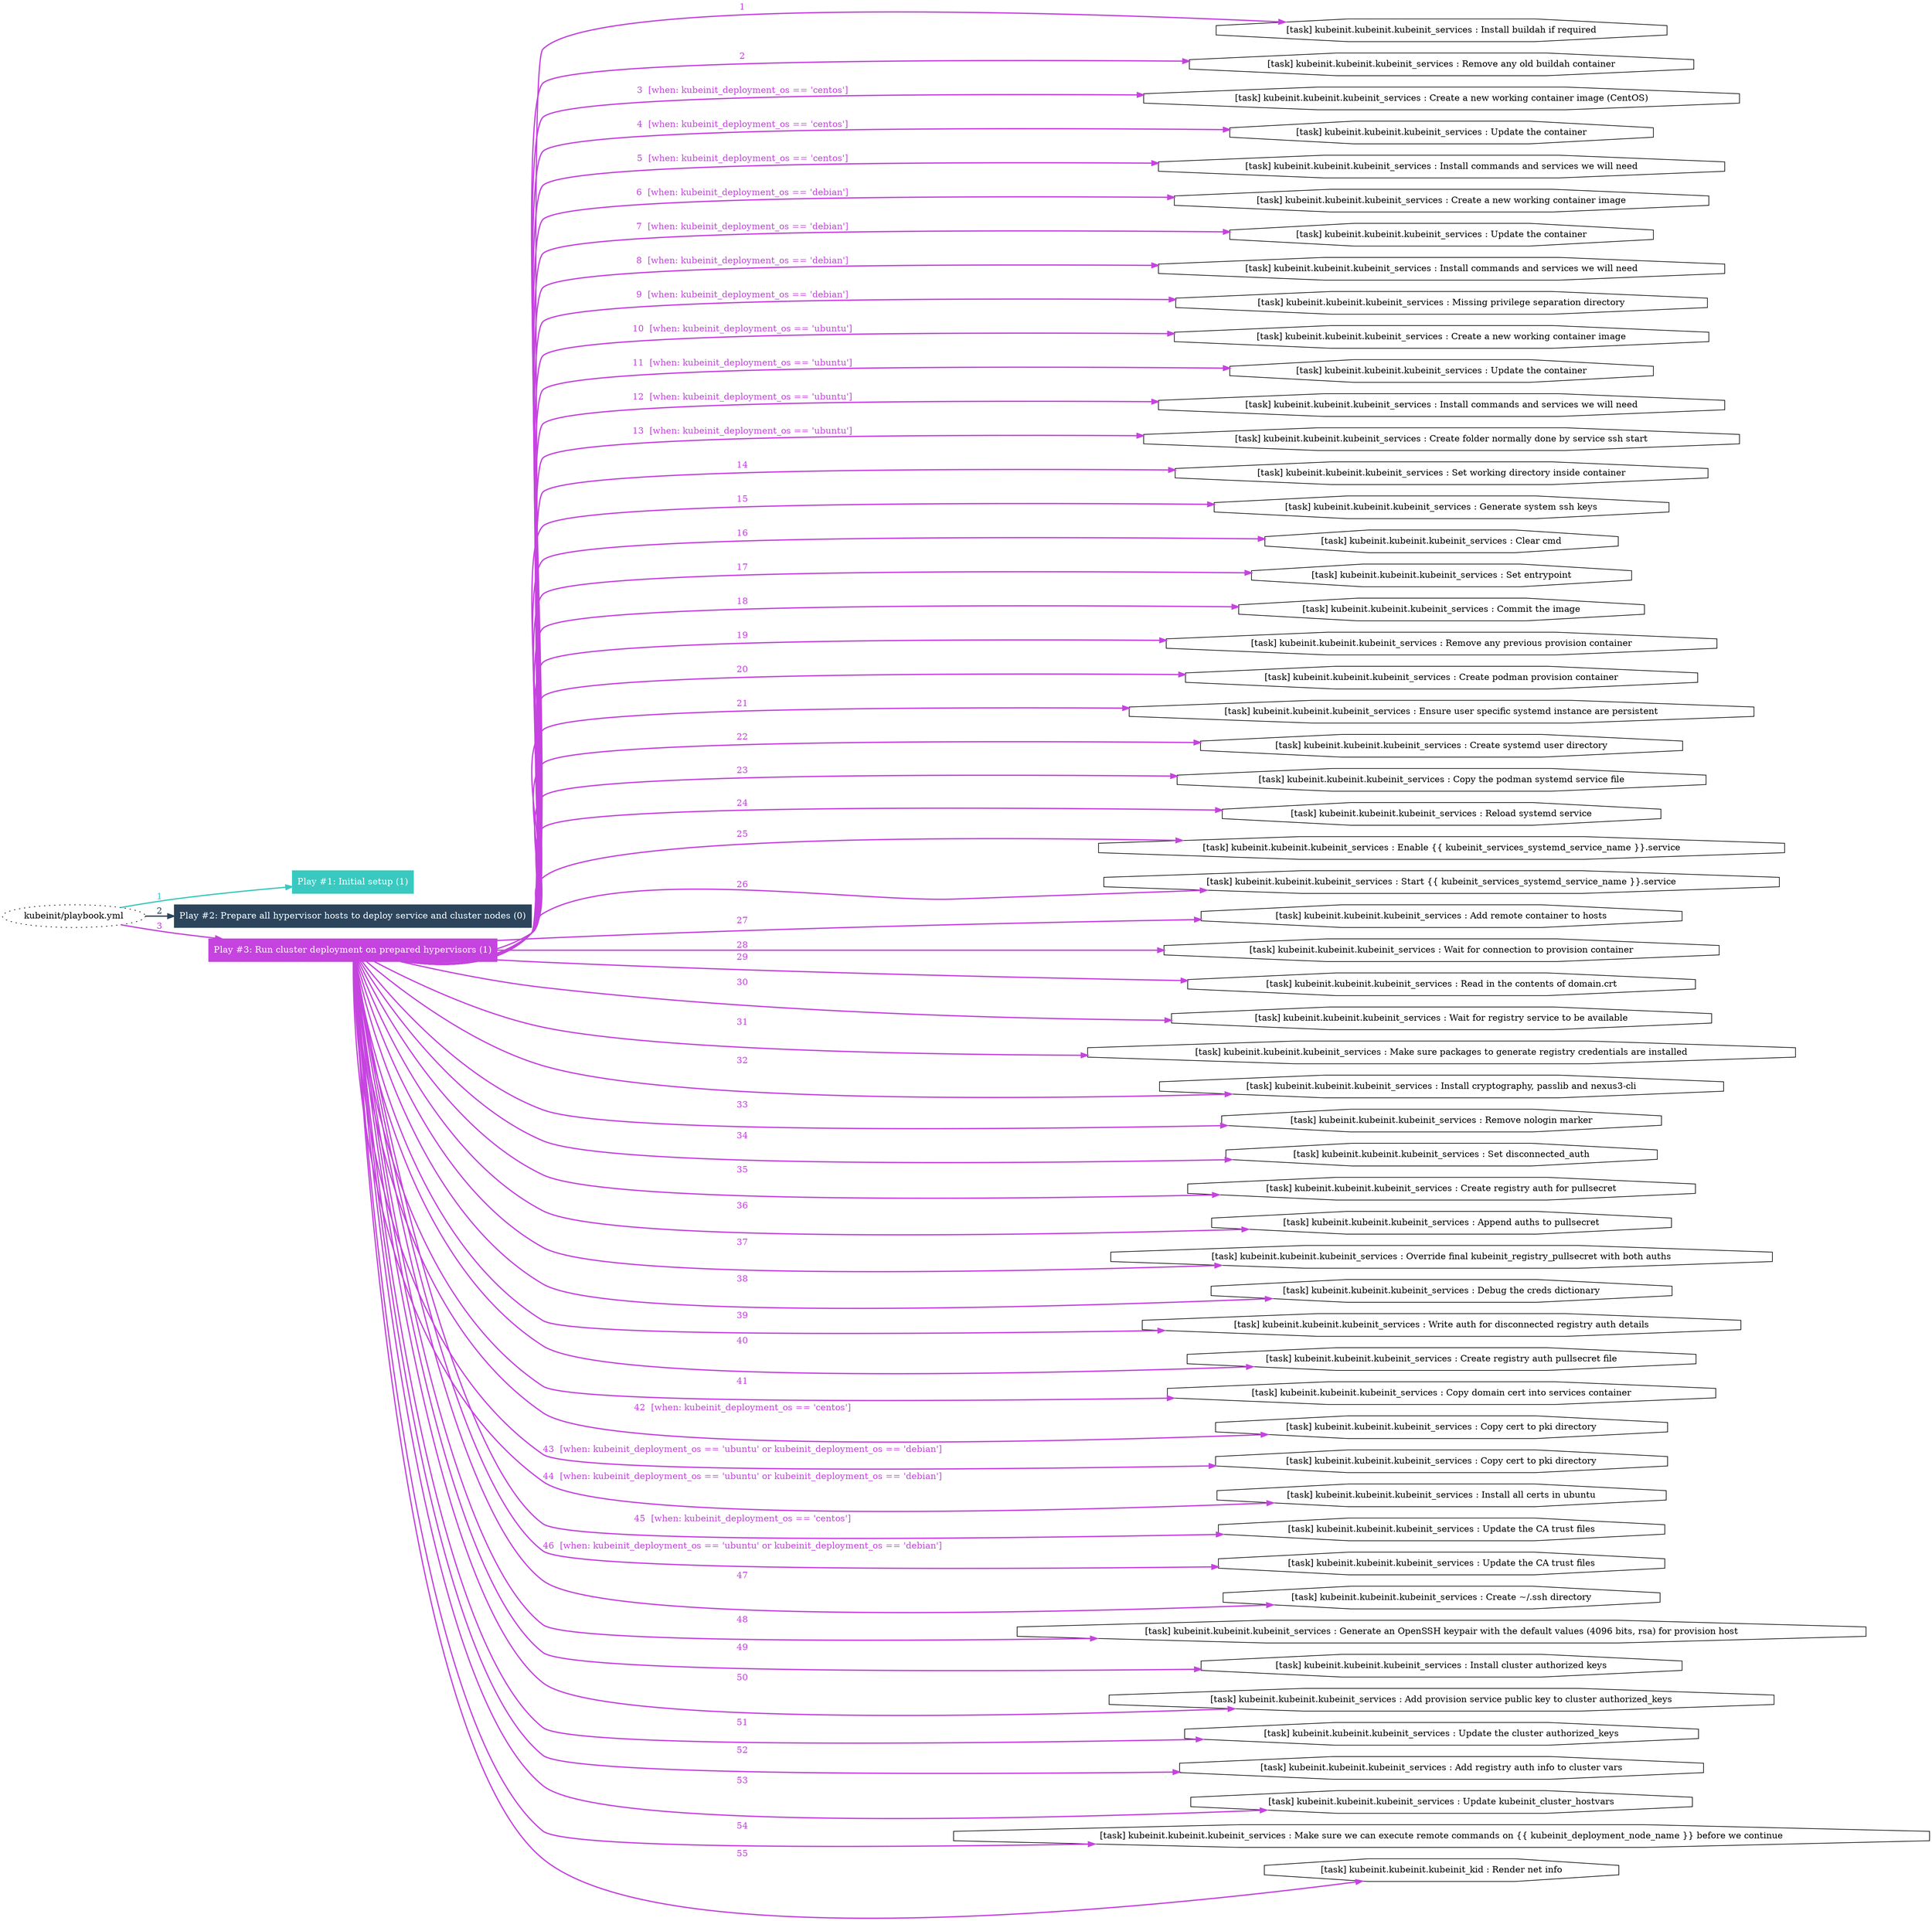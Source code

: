digraph "kubeinit/playbook.yml "{
	graph [concentrate=true ordering=in rankdir=LR ratio=fill]
	edge [esep=5 sep=10]
	"kubeinit/playbook.yml" [id=root_node style=dotted]
	subgraph "Play #1: Initial setup (1) "{
		"Play #1: Initial setup (1)" [color="#3ac9c0" fontcolor="#ffffff" id="play_6ab65311-5c25-40d4-bf5a-735ad8bb4994" shape=box style=filled tooltip=localhost]
		"kubeinit/playbook.yml" -> "Play #1: Initial setup (1)" [label=1 color="#3ac9c0" fontcolor="#3ac9c0" id="edge_aff47054-488e-4f40-a6bc-65b5006bfea0" style=bold]
	}
	subgraph "Play #2: Prepare all hypervisor hosts to deploy service and cluster nodes (0) "{
		"Play #2: Prepare all hypervisor hosts to deploy service and cluster nodes (0)" [color="#2c455c" fontcolor="#ffffff" id="play_67693858-d29e-4ac5-90c4-65c621ca7df1" shape=box style=filled tooltip=""]
		"kubeinit/playbook.yml" -> "Play #2: Prepare all hypervisor hosts to deploy service and cluster nodes (0)" [label=2 color="#2c455c" fontcolor="#2c455c" id="edge_d981e5c6-7f38-4b5e-be36-57587ce1ba1a" style=bold]
	}
	subgraph "Play #3: Run cluster deployment on prepared hypervisors (1) "{
		"Play #3: Run cluster deployment on prepared hypervisors (1)" [color="#c543df" fontcolor="#ffffff" id="play_ebe91c68-7a41-4fd0-bbce-edbd3e7e6be9" shape=box style=filled tooltip=localhost]
		"kubeinit/playbook.yml" -> "Play #3: Run cluster deployment on prepared hypervisors (1)" [label=3 color="#c543df" fontcolor="#c543df" id="edge_4823a065-46b0-4749-8b41-feccc7946d66" style=bold]
		"task_b3bd24d8-a786-40e4-839d-4e34785ba7ea" [label="[task] kubeinit.kubeinit.kubeinit_services : Install buildah if required" id="task_b3bd24d8-a786-40e4-839d-4e34785ba7ea" shape=octagon tooltip="[task] kubeinit.kubeinit.kubeinit_services : Install buildah if required"]
		"Play #3: Run cluster deployment on prepared hypervisors (1)" -> "task_b3bd24d8-a786-40e4-839d-4e34785ba7ea" [label=1 color="#c543df" fontcolor="#c543df" id="edge_3fe0a6f7-67aa-4d27-83c7-7aea40823a4d" style=bold]
		"task_4aab45af-093f-4416-af53-b38133564e19" [label="[task] kubeinit.kubeinit.kubeinit_services : Remove any old buildah container" id="task_4aab45af-093f-4416-af53-b38133564e19" shape=octagon tooltip="[task] kubeinit.kubeinit.kubeinit_services : Remove any old buildah container"]
		"Play #3: Run cluster deployment on prepared hypervisors (1)" -> "task_4aab45af-093f-4416-af53-b38133564e19" [label=2 color="#c543df" fontcolor="#c543df" id="edge_5ee30f55-79c3-44f0-bd77-ab4e0d26d487" style=bold]
		"task_fa4e11ec-ff54-41e3-acc2-f9c93b279f32" [label="[task] kubeinit.kubeinit.kubeinit_services : Create a new working container image (CentOS)" id="task_fa4e11ec-ff54-41e3-acc2-f9c93b279f32" shape=octagon tooltip="[task] kubeinit.kubeinit.kubeinit_services : Create a new working container image (CentOS)"]
		"Play #3: Run cluster deployment on prepared hypervisors (1)" -> "task_fa4e11ec-ff54-41e3-acc2-f9c93b279f32" [label="3  [when: kubeinit_deployment_os == 'centos']" color="#c543df" fontcolor="#c543df" id="edge_846c6291-268c-4b70-a5bf-929d988687bd" style=bold]
		"task_98cff86a-09bf-468a-9048-bf35801f59b9" [label="[task] kubeinit.kubeinit.kubeinit_services : Update the container" id="task_98cff86a-09bf-468a-9048-bf35801f59b9" shape=octagon tooltip="[task] kubeinit.kubeinit.kubeinit_services : Update the container"]
		"Play #3: Run cluster deployment on prepared hypervisors (1)" -> "task_98cff86a-09bf-468a-9048-bf35801f59b9" [label="4  [when: kubeinit_deployment_os == 'centos']" color="#c543df" fontcolor="#c543df" id="edge_bd1c5a14-87dd-46e6-8387-406d702874c4" style=bold]
		"task_234d7b87-981f-4d5c-943d-5c49c489e5e2" [label="[task] kubeinit.kubeinit.kubeinit_services : Install commands and services we will need" id="task_234d7b87-981f-4d5c-943d-5c49c489e5e2" shape=octagon tooltip="[task] kubeinit.kubeinit.kubeinit_services : Install commands and services we will need"]
		"Play #3: Run cluster deployment on prepared hypervisors (1)" -> "task_234d7b87-981f-4d5c-943d-5c49c489e5e2" [label="5  [when: kubeinit_deployment_os == 'centos']" color="#c543df" fontcolor="#c543df" id="edge_f67fe371-2513-499e-ba10-e1959912b400" style=bold]
		"task_aa9f7a98-5df5-48d5-85f4-fb421773669a" [label="[task] kubeinit.kubeinit.kubeinit_services : Create a new working container image" id="task_aa9f7a98-5df5-48d5-85f4-fb421773669a" shape=octagon tooltip="[task] kubeinit.kubeinit.kubeinit_services : Create a new working container image"]
		"Play #3: Run cluster deployment on prepared hypervisors (1)" -> "task_aa9f7a98-5df5-48d5-85f4-fb421773669a" [label="6  [when: kubeinit_deployment_os == 'debian']" color="#c543df" fontcolor="#c543df" id="edge_76898c19-2728-4fcf-a75b-10c5f180f22f" style=bold]
		"task_020b110d-bc61-4351-868b-2fc62ff218d6" [label="[task] kubeinit.kubeinit.kubeinit_services : Update the container" id="task_020b110d-bc61-4351-868b-2fc62ff218d6" shape=octagon tooltip="[task] kubeinit.kubeinit.kubeinit_services : Update the container"]
		"Play #3: Run cluster deployment on prepared hypervisors (1)" -> "task_020b110d-bc61-4351-868b-2fc62ff218d6" [label="7  [when: kubeinit_deployment_os == 'debian']" color="#c543df" fontcolor="#c543df" id="edge_3c988629-52cd-41c3-94ee-76fe963fa197" style=bold]
		"task_fdc81932-6f10-4f6b-b86a-3387b7e2a9e9" [label="[task] kubeinit.kubeinit.kubeinit_services : Install commands and services we will need" id="task_fdc81932-6f10-4f6b-b86a-3387b7e2a9e9" shape=octagon tooltip="[task] kubeinit.kubeinit.kubeinit_services : Install commands and services we will need"]
		"Play #3: Run cluster deployment on prepared hypervisors (1)" -> "task_fdc81932-6f10-4f6b-b86a-3387b7e2a9e9" [label="8  [when: kubeinit_deployment_os == 'debian']" color="#c543df" fontcolor="#c543df" id="edge_92564347-d7c9-4d45-8bff-ffe7f2a0eb73" style=bold]
		"task_f595600e-2270-4803-8b43-51dc6ae740de" [label="[task] kubeinit.kubeinit.kubeinit_services : Missing privilege separation directory" id="task_f595600e-2270-4803-8b43-51dc6ae740de" shape=octagon tooltip="[task] kubeinit.kubeinit.kubeinit_services : Missing privilege separation directory"]
		"Play #3: Run cluster deployment on prepared hypervisors (1)" -> "task_f595600e-2270-4803-8b43-51dc6ae740de" [label="9  [when: kubeinit_deployment_os == 'debian']" color="#c543df" fontcolor="#c543df" id="edge_25dbff9c-b1a8-4bf1-a7a9-6acf2f6a0fbc" style=bold]
		"task_10ceee0e-c735-430e-adc5-4f51bcb3041e" [label="[task] kubeinit.kubeinit.kubeinit_services : Create a new working container image" id="task_10ceee0e-c735-430e-adc5-4f51bcb3041e" shape=octagon tooltip="[task] kubeinit.kubeinit.kubeinit_services : Create a new working container image"]
		"Play #3: Run cluster deployment on prepared hypervisors (1)" -> "task_10ceee0e-c735-430e-adc5-4f51bcb3041e" [label="10  [when: kubeinit_deployment_os == 'ubuntu']" color="#c543df" fontcolor="#c543df" id="edge_a12d259d-db15-490c-b03f-a87728d79954" style=bold]
		"task_68370648-68de-4712-9f06-517ddbe3d16c" [label="[task] kubeinit.kubeinit.kubeinit_services : Update the container" id="task_68370648-68de-4712-9f06-517ddbe3d16c" shape=octagon tooltip="[task] kubeinit.kubeinit.kubeinit_services : Update the container"]
		"Play #3: Run cluster deployment on prepared hypervisors (1)" -> "task_68370648-68de-4712-9f06-517ddbe3d16c" [label="11  [when: kubeinit_deployment_os == 'ubuntu']" color="#c543df" fontcolor="#c543df" id="edge_d4554187-577a-49ec-b255-95ae459ddce4" style=bold]
		"task_d18cb622-7779-485d-9416-eb8d6a9fecf5" [label="[task] kubeinit.kubeinit.kubeinit_services : Install commands and services we will need" id="task_d18cb622-7779-485d-9416-eb8d6a9fecf5" shape=octagon tooltip="[task] kubeinit.kubeinit.kubeinit_services : Install commands and services we will need"]
		"Play #3: Run cluster deployment on prepared hypervisors (1)" -> "task_d18cb622-7779-485d-9416-eb8d6a9fecf5" [label="12  [when: kubeinit_deployment_os == 'ubuntu']" color="#c543df" fontcolor="#c543df" id="edge_e4014ae6-a1be-4b8c-bedd-fa69643c2b26" style=bold]
		"task_ad97e846-b5a8-46b1-b5d5-bdcaacb3e7cf" [label="[task] kubeinit.kubeinit.kubeinit_services : Create folder normally done by service ssh start" id="task_ad97e846-b5a8-46b1-b5d5-bdcaacb3e7cf" shape=octagon tooltip="[task] kubeinit.kubeinit.kubeinit_services : Create folder normally done by service ssh start"]
		"Play #3: Run cluster deployment on prepared hypervisors (1)" -> "task_ad97e846-b5a8-46b1-b5d5-bdcaacb3e7cf" [label="13  [when: kubeinit_deployment_os == 'ubuntu']" color="#c543df" fontcolor="#c543df" id="edge_7b4bb98a-fc24-453a-8079-fea1308e6312" style=bold]
		"task_b328f86d-1628-4ddc-9604-de8dc9dc1987" [label="[task] kubeinit.kubeinit.kubeinit_services : Set working directory inside container" id="task_b328f86d-1628-4ddc-9604-de8dc9dc1987" shape=octagon tooltip="[task] kubeinit.kubeinit.kubeinit_services : Set working directory inside container"]
		"Play #3: Run cluster deployment on prepared hypervisors (1)" -> "task_b328f86d-1628-4ddc-9604-de8dc9dc1987" [label=14 color="#c543df" fontcolor="#c543df" id="edge_4dd54e74-c07a-4704-b6fd-f4f21a3db85a" style=bold]
		"task_65233bfd-d524-4661-b6bf-4dcdb426f948" [label="[task] kubeinit.kubeinit.kubeinit_services : Generate system ssh keys" id="task_65233bfd-d524-4661-b6bf-4dcdb426f948" shape=octagon tooltip="[task] kubeinit.kubeinit.kubeinit_services : Generate system ssh keys"]
		"Play #3: Run cluster deployment on prepared hypervisors (1)" -> "task_65233bfd-d524-4661-b6bf-4dcdb426f948" [label=15 color="#c543df" fontcolor="#c543df" id="edge_2b5aca3a-1d27-48db-9957-9c3e5b8e9d12" style=bold]
		"task_3dbe703a-fc38-472a-a575-9d0505ed17ce" [label="[task] kubeinit.kubeinit.kubeinit_services : Clear cmd" id="task_3dbe703a-fc38-472a-a575-9d0505ed17ce" shape=octagon tooltip="[task] kubeinit.kubeinit.kubeinit_services : Clear cmd"]
		"Play #3: Run cluster deployment on prepared hypervisors (1)" -> "task_3dbe703a-fc38-472a-a575-9d0505ed17ce" [label=16 color="#c543df" fontcolor="#c543df" id="edge_d07412bf-ef66-4c56-ac99-fa06105777ef" style=bold]
		"task_b4f3150e-9d7c-477f-ab92-7acf3a046f29" [label="[task] kubeinit.kubeinit.kubeinit_services : Set entrypoint" id="task_b4f3150e-9d7c-477f-ab92-7acf3a046f29" shape=octagon tooltip="[task] kubeinit.kubeinit.kubeinit_services : Set entrypoint"]
		"Play #3: Run cluster deployment on prepared hypervisors (1)" -> "task_b4f3150e-9d7c-477f-ab92-7acf3a046f29" [label=17 color="#c543df" fontcolor="#c543df" id="edge_5c38941f-74ed-4db7-9fc0-1399b7e73763" style=bold]
		"task_129eae02-1276-431b-aa69-66cc29fb5e60" [label="[task] kubeinit.kubeinit.kubeinit_services : Commit the image" id="task_129eae02-1276-431b-aa69-66cc29fb5e60" shape=octagon tooltip="[task] kubeinit.kubeinit.kubeinit_services : Commit the image"]
		"Play #3: Run cluster deployment on prepared hypervisors (1)" -> "task_129eae02-1276-431b-aa69-66cc29fb5e60" [label=18 color="#c543df" fontcolor="#c543df" id="edge_07a45e2b-dd22-4eba-a383-ea8765869dfd" style=bold]
		"task_4c1c84a4-22a4-43f5-8af5-d722d8f3b874" [label="[task] kubeinit.kubeinit.kubeinit_services : Remove any previous provision container" id="task_4c1c84a4-22a4-43f5-8af5-d722d8f3b874" shape=octagon tooltip="[task] kubeinit.kubeinit.kubeinit_services : Remove any previous provision container"]
		"Play #3: Run cluster deployment on prepared hypervisors (1)" -> "task_4c1c84a4-22a4-43f5-8af5-d722d8f3b874" [label=19 color="#c543df" fontcolor="#c543df" id="edge_6dacf46a-dfdd-460e-a389-ff5586933d14" style=bold]
		"task_26914ced-340b-45d8-98e2-eeccb6e18884" [label="[task] kubeinit.kubeinit.kubeinit_services : Create podman provision container" id="task_26914ced-340b-45d8-98e2-eeccb6e18884" shape=octagon tooltip="[task] kubeinit.kubeinit.kubeinit_services : Create podman provision container"]
		"Play #3: Run cluster deployment on prepared hypervisors (1)" -> "task_26914ced-340b-45d8-98e2-eeccb6e18884" [label=20 color="#c543df" fontcolor="#c543df" id="edge_49d59f20-7279-48b1-aab2-c2295e762509" style=bold]
		"task_58bb41a4-6fca-4d64-8bb7-1f82c7651a6a" [label="[task] kubeinit.kubeinit.kubeinit_services : Ensure user specific systemd instance are persistent" id="task_58bb41a4-6fca-4d64-8bb7-1f82c7651a6a" shape=octagon tooltip="[task] kubeinit.kubeinit.kubeinit_services : Ensure user specific systemd instance are persistent"]
		"Play #3: Run cluster deployment on prepared hypervisors (1)" -> "task_58bb41a4-6fca-4d64-8bb7-1f82c7651a6a" [label=21 color="#c543df" fontcolor="#c543df" id="edge_eac1d40e-b30e-47d0-beed-843aa22fa675" style=bold]
		"task_00a9f300-bf98-4f32-904b-ea0ea757fc3a" [label="[task] kubeinit.kubeinit.kubeinit_services : Create systemd user directory" id="task_00a9f300-bf98-4f32-904b-ea0ea757fc3a" shape=octagon tooltip="[task] kubeinit.kubeinit.kubeinit_services : Create systemd user directory"]
		"Play #3: Run cluster deployment on prepared hypervisors (1)" -> "task_00a9f300-bf98-4f32-904b-ea0ea757fc3a" [label=22 color="#c543df" fontcolor="#c543df" id="edge_0a92b1da-e732-4eb9-99c8-f1e9d7541f2d" style=bold]
		"task_7ab8fffb-9818-443a-9d65-25a52bea6608" [label="[task] kubeinit.kubeinit.kubeinit_services : Copy the podman systemd service file" id="task_7ab8fffb-9818-443a-9d65-25a52bea6608" shape=octagon tooltip="[task] kubeinit.kubeinit.kubeinit_services : Copy the podman systemd service file"]
		"Play #3: Run cluster deployment on prepared hypervisors (1)" -> "task_7ab8fffb-9818-443a-9d65-25a52bea6608" [label=23 color="#c543df" fontcolor="#c543df" id="edge_57bb5159-2d08-451f-8d58-8666f65f89ed" style=bold]
		"task_3ffcd307-e853-41b3-8a4b-8ee5dd8fd565" [label="[task] kubeinit.kubeinit.kubeinit_services : Reload systemd service" id="task_3ffcd307-e853-41b3-8a4b-8ee5dd8fd565" shape=octagon tooltip="[task] kubeinit.kubeinit.kubeinit_services : Reload systemd service"]
		"Play #3: Run cluster deployment on prepared hypervisors (1)" -> "task_3ffcd307-e853-41b3-8a4b-8ee5dd8fd565" [label=24 color="#c543df" fontcolor="#c543df" id="edge_a2f79185-90d0-42f9-b459-2a6520341738" style=bold]
		"task_947f640a-5c54-47af-b165-b04d79171726" [label="[task] kubeinit.kubeinit.kubeinit_services : Enable {{ kubeinit_services_systemd_service_name }}.service" id="task_947f640a-5c54-47af-b165-b04d79171726" shape=octagon tooltip="[task] kubeinit.kubeinit.kubeinit_services : Enable {{ kubeinit_services_systemd_service_name }}.service"]
		"Play #3: Run cluster deployment on prepared hypervisors (1)" -> "task_947f640a-5c54-47af-b165-b04d79171726" [label=25 color="#c543df" fontcolor="#c543df" id="edge_24093ad5-7201-4a23-a75f-e41b057abeb1" style=bold]
		"task_9b1a7f4c-8341-48f1-b618-e97dd9b5734d" [label="[task] kubeinit.kubeinit.kubeinit_services : Start {{ kubeinit_services_systemd_service_name }}.service" id="task_9b1a7f4c-8341-48f1-b618-e97dd9b5734d" shape=octagon tooltip="[task] kubeinit.kubeinit.kubeinit_services : Start {{ kubeinit_services_systemd_service_name }}.service"]
		"Play #3: Run cluster deployment on prepared hypervisors (1)" -> "task_9b1a7f4c-8341-48f1-b618-e97dd9b5734d" [label=26 color="#c543df" fontcolor="#c543df" id="edge_a387e1e3-03b8-4393-854b-9456b25d993e" style=bold]
		"task_439c823e-bead-4696-b1a2-550dbd79f2ab" [label="[task] kubeinit.kubeinit.kubeinit_services : Add remote container to hosts" id="task_439c823e-bead-4696-b1a2-550dbd79f2ab" shape=octagon tooltip="[task] kubeinit.kubeinit.kubeinit_services : Add remote container to hosts"]
		"Play #3: Run cluster deployment on prepared hypervisors (1)" -> "task_439c823e-bead-4696-b1a2-550dbd79f2ab" [label=27 color="#c543df" fontcolor="#c543df" id="edge_969fb8e8-4bf9-4b2c-ac67-7e8fe2bb72e2" style=bold]
		"task_8232e2a9-5de0-4c86-948a-7a600a06a43d" [label="[task] kubeinit.kubeinit.kubeinit_services : Wait for connection to provision container" id="task_8232e2a9-5de0-4c86-948a-7a600a06a43d" shape=octagon tooltip="[task] kubeinit.kubeinit.kubeinit_services : Wait for connection to provision container"]
		"Play #3: Run cluster deployment on prepared hypervisors (1)" -> "task_8232e2a9-5de0-4c86-948a-7a600a06a43d" [label=28 color="#c543df" fontcolor="#c543df" id="edge_e36f60bf-4c90-4341-b338-35bf45e846b0" style=bold]
		"task_4ada01dd-3177-4cb8-bdad-ca0cc882b95b" [label="[task] kubeinit.kubeinit.kubeinit_services : Read in the contents of domain.crt" id="task_4ada01dd-3177-4cb8-bdad-ca0cc882b95b" shape=octagon tooltip="[task] kubeinit.kubeinit.kubeinit_services : Read in the contents of domain.crt"]
		"Play #3: Run cluster deployment on prepared hypervisors (1)" -> "task_4ada01dd-3177-4cb8-bdad-ca0cc882b95b" [label=29 color="#c543df" fontcolor="#c543df" id="edge_2a1e2389-4bd1-4274-8d90-22fc0a11f442" style=bold]
		"task_5f972857-a8d1-4cce-a1af-673d591bf452" [label="[task] kubeinit.kubeinit.kubeinit_services : Wait for registry service to be available" id="task_5f972857-a8d1-4cce-a1af-673d591bf452" shape=octagon tooltip="[task] kubeinit.kubeinit.kubeinit_services : Wait for registry service to be available"]
		"Play #3: Run cluster deployment on prepared hypervisors (1)" -> "task_5f972857-a8d1-4cce-a1af-673d591bf452" [label=30 color="#c543df" fontcolor="#c543df" id="edge_2e7a005d-e1f8-43e9-9706-c1444d51751d" style=bold]
		"task_be5fb900-9760-4f20-bcd9-3e9235a822a0" [label="[task] kubeinit.kubeinit.kubeinit_services : Make sure packages to generate registry credentials are installed" id="task_be5fb900-9760-4f20-bcd9-3e9235a822a0" shape=octagon tooltip="[task] kubeinit.kubeinit.kubeinit_services : Make sure packages to generate registry credentials are installed"]
		"Play #3: Run cluster deployment on prepared hypervisors (1)" -> "task_be5fb900-9760-4f20-bcd9-3e9235a822a0" [label=31 color="#c543df" fontcolor="#c543df" id="edge_eb12a08e-8241-4149-a926-8adfb9bae28c" style=bold]
		"task_e37a32f0-9aa2-4649-aa97-89fc895bebb6" [label="[task] kubeinit.kubeinit.kubeinit_services : Install cryptography, passlib and nexus3-cli" id="task_e37a32f0-9aa2-4649-aa97-89fc895bebb6" shape=octagon tooltip="[task] kubeinit.kubeinit.kubeinit_services : Install cryptography, passlib and nexus3-cli"]
		"Play #3: Run cluster deployment on prepared hypervisors (1)" -> "task_e37a32f0-9aa2-4649-aa97-89fc895bebb6" [label=32 color="#c543df" fontcolor="#c543df" id="edge_617b283f-2cb2-4eca-8f6e-09f83e4af25b" style=bold]
		"task_3bc232a8-3c0f-40aa-b750-cc9032ae3ed1" [label="[task] kubeinit.kubeinit.kubeinit_services : Remove nologin marker" id="task_3bc232a8-3c0f-40aa-b750-cc9032ae3ed1" shape=octagon tooltip="[task] kubeinit.kubeinit.kubeinit_services : Remove nologin marker"]
		"Play #3: Run cluster deployment on prepared hypervisors (1)" -> "task_3bc232a8-3c0f-40aa-b750-cc9032ae3ed1" [label=33 color="#c543df" fontcolor="#c543df" id="edge_d5fd57d8-de90-413a-9f40-5afd2af6ce22" style=bold]
		"task_887a75fc-df11-48b0-bd82-518002215994" [label="[task] kubeinit.kubeinit.kubeinit_services : Set disconnected_auth" id="task_887a75fc-df11-48b0-bd82-518002215994" shape=octagon tooltip="[task] kubeinit.kubeinit.kubeinit_services : Set disconnected_auth"]
		"Play #3: Run cluster deployment on prepared hypervisors (1)" -> "task_887a75fc-df11-48b0-bd82-518002215994" [label=34 color="#c543df" fontcolor="#c543df" id="edge_1ee1cf5a-2bf2-48ed-94d0-a629e5a44f34" style=bold]
		"task_c01a26e2-2b0f-4728-99de-baac260b8d6b" [label="[task] kubeinit.kubeinit.kubeinit_services : Create registry auth for pullsecret" id="task_c01a26e2-2b0f-4728-99de-baac260b8d6b" shape=octagon tooltip="[task] kubeinit.kubeinit.kubeinit_services : Create registry auth for pullsecret"]
		"Play #3: Run cluster deployment on prepared hypervisors (1)" -> "task_c01a26e2-2b0f-4728-99de-baac260b8d6b" [label=35 color="#c543df" fontcolor="#c543df" id="edge_b44e303c-e40e-434f-8022-8239d56db114" style=bold]
		"task_8aae4450-14f9-4662-af54-8dc464fd5b49" [label="[task] kubeinit.kubeinit.kubeinit_services : Append auths to pullsecret" id="task_8aae4450-14f9-4662-af54-8dc464fd5b49" shape=octagon tooltip="[task] kubeinit.kubeinit.kubeinit_services : Append auths to pullsecret"]
		"Play #3: Run cluster deployment on prepared hypervisors (1)" -> "task_8aae4450-14f9-4662-af54-8dc464fd5b49" [label=36 color="#c543df" fontcolor="#c543df" id="edge_3da99c3b-ec28-4249-920e-5f34d8d2b2f6" style=bold]
		"task_ea399878-238a-4349-a0da-a314333e33e9" [label="[task] kubeinit.kubeinit.kubeinit_services : Override final kubeinit_registry_pullsecret with both auths" id="task_ea399878-238a-4349-a0da-a314333e33e9" shape=octagon tooltip="[task] kubeinit.kubeinit.kubeinit_services : Override final kubeinit_registry_pullsecret with both auths"]
		"Play #3: Run cluster deployment on prepared hypervisors (1)" -> "task_ea399878-238a-4349-a0da-a314333e33e9" [label=37 color="#c543df" fontcolor="#c543df" id="edge_6347c3ef-a9ec-4375-bf5d-27f21f3c86b1" style=bold]
		"task_bcb25bab-a0eb-42b6-a216-e97e7425ff3b" [label="[task] kubeinit.kubeinit.kubeinit_services : Debug the creds dictionary" id="task_bcb25bab-a0eb-42b6-a216-e97e7425ff3b" shape=octagon tooltip="[task] kubeinit.kubeinit.kubeinit_services : Debug the creds dictionary"]
		"Play #3: Run cluster deployment on prepared hypervisors (1)" -> "task_bcb25bab-a0eb-42b6-a216-e97e7425ff3b" [label=38 color="#c543df" fontcolor="#c543df" id="edge_177ccb95-7b95-4a59-a29f-91d46eb9a819" style=bold]
		"task_bd20a371-70fa-4207-93b7-e750549a17ff" [label="[task] kubeinit.kubeinit.kubeinit_services : Write auth for disconnected registry auth details" id="task_bd20a371-70fa-4207-93b7-e750549a17ff" shape=octagon tooltip="[task] kubeinit.kubeinit.kubeinit_services : Write auth for disconnected registry auth details"]
		"Play #3: Run cluster deployment on prepared hypervisors (1)" -> "task_bd20a371-70fa-4207-93b7-e750549a17ff" [label=39 color="#c543df" fontcolor="#c543df" id="edge_2c611b36-e750-418f-a9f9-6bc71b02857c" style=bold]
		"task_8b99036b-9b5e-478c-8062-2f322047f96a" [label="[task] kubeinit.kubeinit.kubeinit_services : Create registry auth pullsecret file" id="task_8b99036b-9b5e-478c-8062-2f322047f96a" shape=octagon tooltip="[task] kubeinit.kubeinit.kubeinit_services : Create registry auth pullsecret file"]
		"Play #3: Run cluster deployment on prepared hypervisors (1)" -> "task_8b99036b-9b5e-478c-8062-2f322047f96a" [label=40 color="#c543df" fontcolor="#c543df" id="edge_b1751b39-844a-4084-bf82-11753ad78108" style=bold]
		"task_fab2b4c5-94d2-412f-8177-7cb9ea048eb3" [label="[task] kubeinit.kubeinit.kubeinit_services : Copy domain cert into services container" id="task_fab2b4c5-94d2-412f-8177-7cb9ea048eb3" shape=octagon tooltip="[task] kubeinit.kubeinit.kubeinit_services : Copy domain cert into services container"]
		"Play #3: Run cluster deployment on prepared hypervisors (1)" -> "task_fab2b4c5-94d2-412f-8177-7cb9ea048eb3" [label=41 color="#c543df" fontcolor="#c543df" id="edge_0bf395d7-7fe2-4fa8-bccd-e80f045cf96f" style=bold]
		"task_4177f977-cb45-4602-894d-1e4878297f29" [label="[task] kubeinit.kubeinit.kubeinit_services : Copy cert to pki directory" id="task_4177f977-cb45-4602-894d-1e4878297f29" shape=octagon tooltip="[task] kubeinit.kubeinit.kubeinit_services : Copy cert to pki directory"]
		"Play #3: Run cluster deployment on prepared hypervisors (1)" -> "task_4177f977-cb45-4602-894d-1e4878297f29" [label="42  [when: kubeinit_deployment_os == 'centos']" color="#c543df" fontcolor="#c543df" id="edge_fe3baa4b-e655-4bad-8d1f-09d8bd1187c9" style=bold]
		"task_5c0df978-d08e-44de-abe4-348560a2c7a5" [label="[task] kubeinit.kubeinit.kubeinit_services : Copy cert to pki directory" id="task_5c0df978-d08e-44de-abe4-348560a2c7a5" shape=octagon tooltip="[task] kubeinit.kubeinit.kubeinit_services : Copy cert to pki directory"]
		"Play #3: Run cluster deployment on prepared hypervisors (1)" -> "task_5c0df978-d08e-44de-abe4-348560a2c7a5" [label="43  [when: kubeinit_deployment_os == 'ubuntu' or kubeinit_deployment_os == 'debian']" color="#c543df" fontcolor="#c543df" id="edge_c822a1a9-cdb9-4f1c-b6df-2e47c6c8b1bd" style=bold]
		"task_86b36e3a-7427-42c9-b0ab-15c1e239e116" [label="[task] kubeinit.kubeinit.kubeinit_services : Install all certs in ubuntu" id="task_86b36e3a-7427-42c9-b0ab-15c1e239e116" shape=octagon tooltip="[task] kubeinit.kubeinit.kubeinit_services : Install all certs in ubuntu"]
		"Play #3: Run cluster deployment on prepared hypervisors (1)" -> "task_86b36e3a-7427-42c9-b0ab-15c1e239e116" [label="44  [when: kubeinit_deployment_os == 'ubuntu' or kubeinit_deployment_os == 'debian']" color="#c543df" fontcolor="#c543df" id="edge_ce84335c-69a5-4084-a357-106ed5477eb2" style=bold]
		"task_b3259494-03fb-40be-acdc-79142c61137a" [label="[task] kubeinit.kubeinit.kubeinit_services : Update the CA trust files" id="task_b3259494-03fb-40be-acdc-79142c61137a" shape=octagon tooltip="[task] kubeinit.kubeinit.kubeinit_services : Update the CA trust files"]
		"Play #3: Run cluster deployment on prepared hypervisors (1)" -> "task_b3259494-03fb-40be-acdc-79142c61137a" [label="45  [when: kubeinit_deployment_os == 'centos']" color="#c543df" fontcolor="#c543df" id="edge_7b2ed6c5-96c2-4106-8a59-a179901a4787" style=bold]
		"task_e8b7fbaa-0631-4d86-b622-b715ba7acbae" [label="[task] kubeinit.kubeinit.kubeinit_services : Update the CA trust files" id="task_e8b7fbaa-0631-4d86-b622-b715ba7acbae" shape=octagon tooltip="[task] kubeinit.kubeinit.kubeinit_services : Update the CA trust files"]
		"Play #3: Run cluster deployment on prepared hypervisors (1)" -> "task_e8b7fbaa-0631-4d86-b622-b715ba7acbae" [label="46  [when: kubeinit_deployment_os == 'ubuntu' or kubeinit_deployment_os == 'debian']" color="#c543df" fontcolor="#c543df" id="edge_efea7076-29a6-46ac-8bd2-b37ab2385702" style=bold]
		"task_d69ce51f-1bf5-432a-84da-aadedf72016c" [label="[task] kubeinit.kubeinit.kubeinit_services : Create ~/.ssh directory" id="task_d69ce51f-1bf5-432a-84da-aadedf72016c" shape=octagon tooltip="[task] kubeinit.kubeinit.kubeinit_services : Create ~/.ssh directory"]
		"Play #3: Run cluster deployment on prepared hypervisors (1)" -> "task_d69ce51f-1bf5-432a-84da-aadedf72016c" [label=47 color="#c543df" fontcolor="#c543df" id="edge_6ae44076-1c23-4b22-b871-f42192842c42" style=bold]
		"task_6b5cb85a-f1a2-44f0-a986-3e6603efb153" [label="[task] kubeinit.kubeinit.kubeinit_services : Generate an OpenSSH keypair with the default values (4096 bits, rsa) for provision host" id="task_6b5cb85a-f1a2-44f0-a986-3e6603efb153" shape=octagon tooltip="[task] kubeinit.kubeinit.kubeinit_services : Generate an OpenSSH keypair with the default values (4096 bits, rsa) for provision host"]
		"Play #3: Run cluster deployment on prepared hypervisors (1)" -> "task_6b5cb85a-f1a2-44f0-a986-3e6603efb153" [label=48 color="#c543df" fontcolor="#c543df" id="edge_852ed676-f8c4-43c5-8d85-eaf38ca70699" style=bold]
		"task_53a23e12-136a-4496-89fb-40c0cf88c4cb" [label="[task] kubeinit.kubeinit.kubeinit_services : Install cluster authorized keys" id="task_53a23e12-136a-4496-89fb-40c0cf88c4cb" shape=octagon tooltip="[task] kubeinit.kubeinit.kubeinit_services : Install cluster authorized keys"]
		"Play #3: Run cluster deployment on prepared hypervisors (1)" -> "task_53a23e12-136a-4496-89fb-40c0cf88c4cb" [label=49 color="#c543df" fontcolor="#c543df" id="edge_b1880dde-7f1e-490e-8b8b-e819a31edf70" style=bold]
		"task_f0b85fd4-89a4-4ed3-942a-965b153316b7" [label="[task] kubeinit.kubeinit.kubeinit_services : Add provision service public key to cluster authorized_keys" id="task_f0b85fd4-89a4-4ed3-942a-965b153316b7" shape=octagon tooltip="[task] kubeinit.kubeinit.kubeinit_services : Add provision service public key to cluster authorized_keys"]
		"Play #3: Run cluster deployment on prepared hypervisors (1)" -> "task_f0b85fd4-89a4-4ed3-942a-965b153316b7" [label=50 color="#c543df" fontcolor="#c543df" id="edge_357e29ee-2e38-4be0-9ce3-bc834fe590d4" style=bold]
		"task_a9bbe78e-7baf-4953-9c53-8b1d9c3edfba" [label="[task] kubeinit.kubeinit.kubeinit_services : Update the cluster authorized_keys" id="task_a9bbe78e-7baf-4953-9c53-8b1d9c3edfba" shape=octagon tooltip="[task] kubeinit.kubeinit.kubeinit_services : Update the cluster authorized_keys"]
		"Play #3: Run cluster deployment on prepared hypervisors (1)" -> "task_a9bbe78e-7baf-4953-9c53-8b1d9c3edfba" [label=51 color="#c543df" fontcolor="#c543df" id="edge_a34a62f0-5670-4ded-894a-52a6c1ca24f6" style=bold]
		"task_9f9dd10e-9378-4aa3-9712-4119a8ab7971" [label="[task] kubeinit.kubeinit.kubeinit_services : Add registry auth info to cluster vars" id="task_9f9dd10e-9378-4aa3-9712-4119a8ab7971" shape=octagon tooltip="[task] kubeinit.kubeinit.kubeinit_services : Add registry auth info to cluster vars"]
		"Play #3: Run cluster deployment on prepared hypervisors (1)" -> "task_9f9dd10e-9378-4aa3-9712-4119a8ab7971" [label=52 color="#c543df" fontcolor="#c543df" id="edge_75d07cdb-6017-44f8-9fa5-46f7f4b90f6b" style=bold]
		"task_a27371f4-4bcf-41f0-93fa-8030f117ed6b" [label="[task] kubeinit.kubeinit.kubeinit_services : Update kubeinit_cluster_hostvars" id="task_a27371f4-4bcf-41f0-93fa-8030f117ed6b" shape=octagon tooltip="[task] kubeinit.kubeinit.kubeinit_services : Update kubeinit_cluster_hostvars"]
		"Play #3: Run cluster deployment on prepared hypervisors (1)" -> "task_a27371f4-4bcf-41f0-93fa-8030f117ed6b" [label=53 color="#c543df" fontcolor="#c543df" id="edge_187ca134-156c-4911-a538-48e25436f3be" style=bold]
		"task_02e31327-ca10-43c7-9b5c-6858b4fcfc3c" [label="[task] kubeinit.kubeinit.kubeinit_services : Make sure we can execute remote commands on {{ kubeinit_deployment_node_name }} before we continue" id="task_02e31327-ca10-43c7-9b5c-6858b4fcfc3c" shape=octagon tooltip="[task] kubeinit.kubeinit.kubeinit_services : Make sure we can execute remote commands on {{ kubeinit_deployment_node_name }} before we continue"]
		"Play #3: Run cluster deployment on prepared hypervisors (1)" -> "task_02e31327-ca10-43c7-9b5c-6858b4fcfc3c" [label=54 color="#c543df" fontcolor="#c543df" id="edge_10f53c37-c337-48f4-8414-332d71b19896" style=bold]
		"task_1e6711fe-52ed-4470-bd97-91195a824944" [label="[task] kubeinit.kubeinit.kubeinit_kid : Render net info" id="task_1e6711fe-52ed-4470-bd97-91195a824944" shape=octagon tooltip="[task] kubeinit.kubeinit.kubeinit_kid : Render net info"]
		"Play #3: Run cluster deployment on prepared hypervisors (1)" -> "task_1e6711fe-52ed-4470-bd97-91195a824944" [label=55 color="#c543df" fontcolor="#c543df" id="edge_c8ce73e9-7585-4e44-a7bf-58f0fe1d00ae" style=bold]
	}
}
